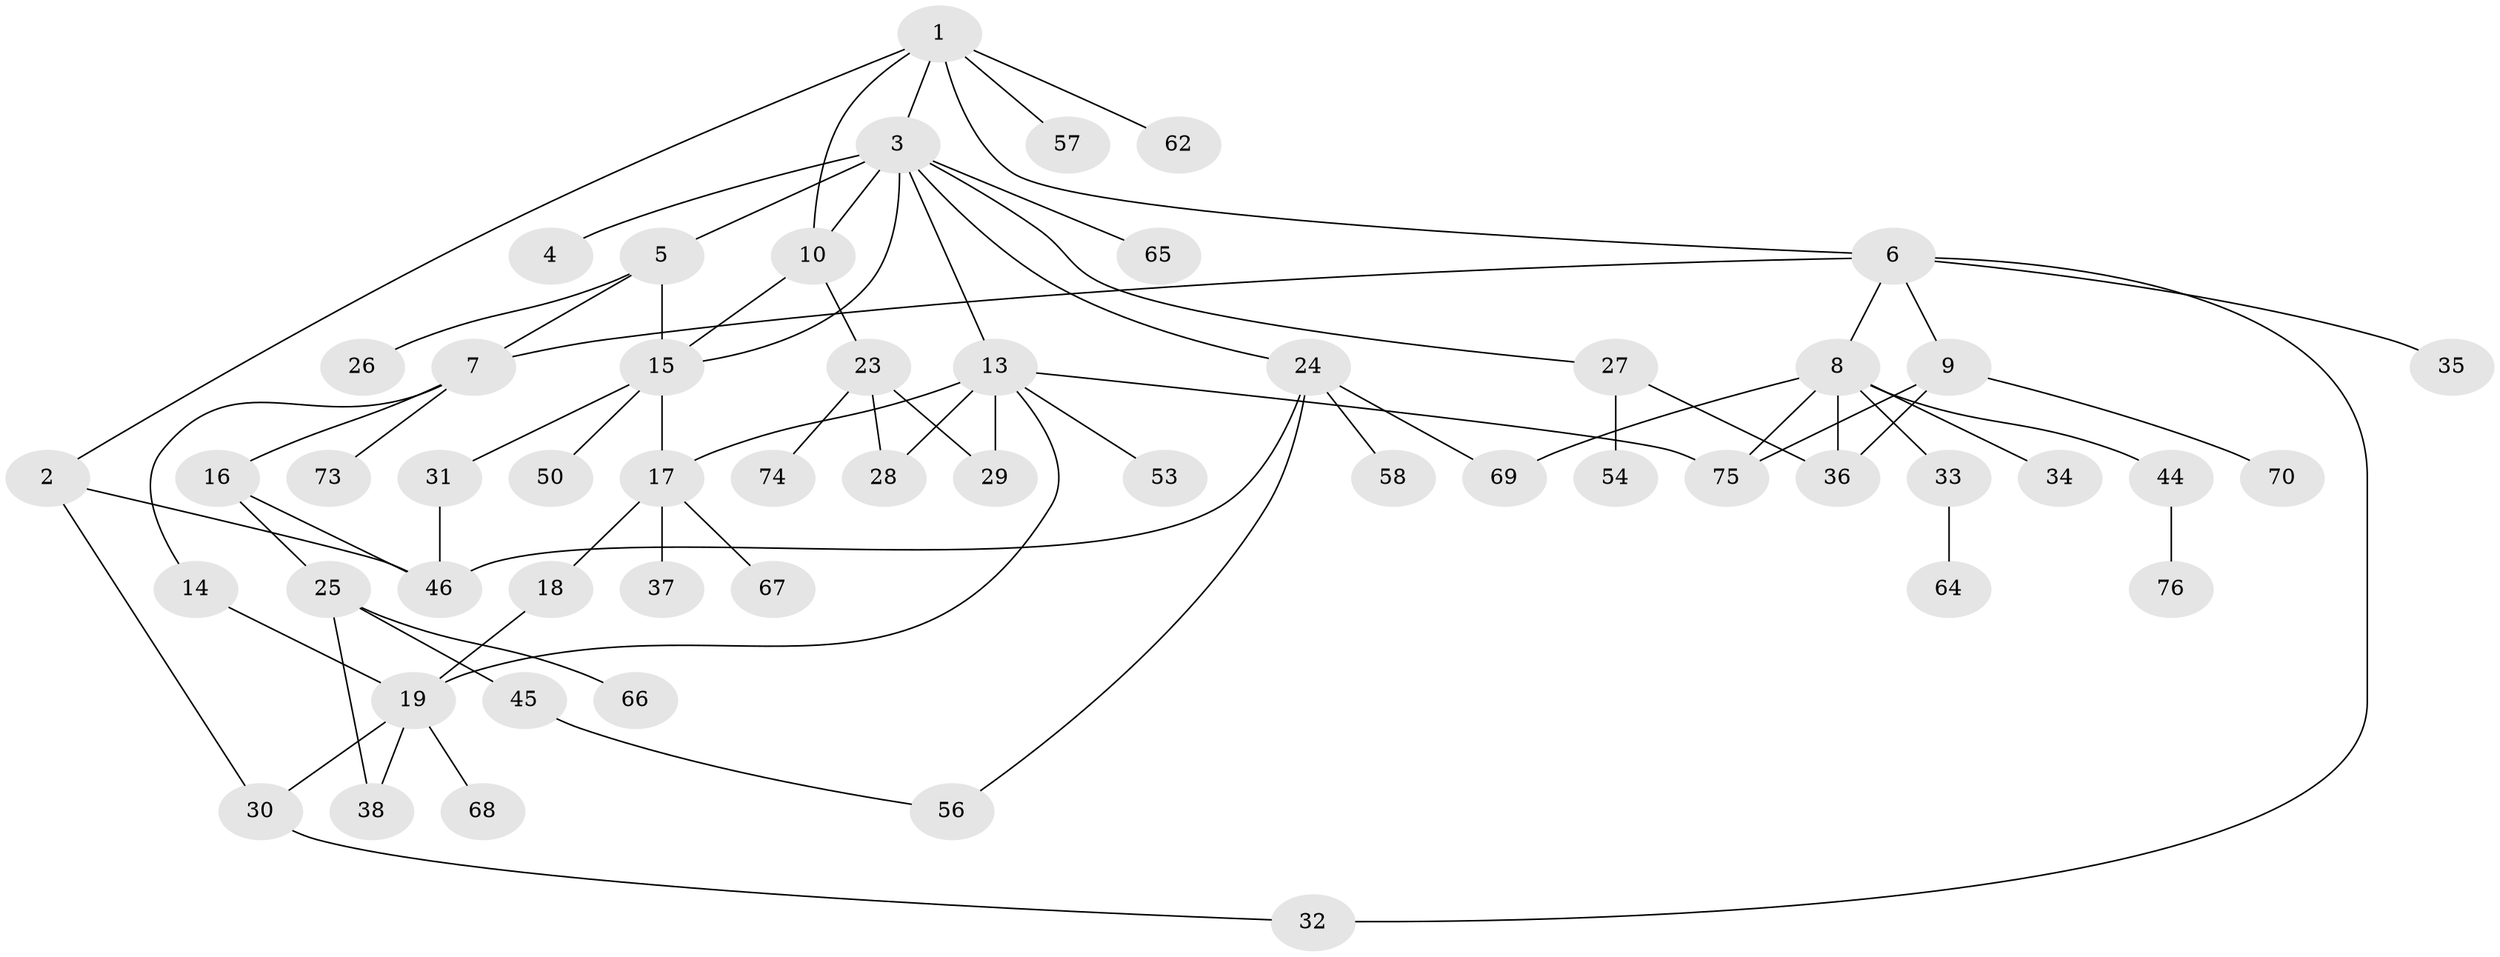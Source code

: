 // Generated by graph-tools (version 1.1) at 2025/23/03/03/25 07:23:31]
// undirected, 54 vertices, 74 edges
graph export_dot {
graph [start="1"]
  node [color=gray90,style=filled];
  1 [super="+41"];
  2;
  3 [super="+21"];
  4;
  5;
  6 [super="+42"];
  7 [super="+11"];
  8 [super="+12"];
  9 [super="+39"];
  10 [super="+43"];
  13 [super="+47"];
  14;
  15 [super="+22"];
  16;
  17 [super="+55"];
  18;
  19 [super="+20"];
  23 [super="+71"];
  24 [super="+49"];
  25 [super="+61"];
  26;
  27 [super="+59"];
  28;
  29 [super="+40"];
  30 [super="+60"];
  31;
  32;
  33 [super="+52"];
  34;
  35;
  36 [super="+48"];
  37;
  38 [super="+72"];
  44;
  45;
  46 [super="+51"];
  50;
  53;
  54;
  56 [super="+63"];
  57;
  58;
  62;
  64;
  65;
  66;
  67;
  68;
  69;
  70;
  73;
  74;
  75 [super="+77"];
  76;
  1 -- 2;
  1 -- 3;
  1 -- 6;
  1 -- 57;
  1 -- 62;
  1 -- 10;
  2 -- 30;
  2 -- 46;
  3 -- 4;
  3 -- 5;
  3 -- 10 [weight=2];
  3 -- 13;
  3 -- 65;
  3 -- 15;
  3 -- 24;
  3 -- 27;
  5 -- 15;
  5 -- 26;
  5 -- 7;
  6 -- 7;
  6 -- 8;
  6 -- 9;
  6 -- 35;
  6 -- 32;
  7 -- 16;
  7 -- 73;
  7 -- 14;
  8 -- 36;
  8 -- 33;
  8 -- 34;
  8 -- 69;
  8 -- 44;
  8 -- 75;
  9 -- 75;
  9 -- 36;
  9 -- 70;
  10 -- 23;
  10 -- 15;
  13 -- 29;
  13 -- 53;
  13 -- 75;
  13 -- 19;
  13 -- 28;
  13 -- 17;
  14 -- 19;
  15 -- 17;
  15 -- 31;
  15 -- 50;
  16 -- 25;
  16 -- 46;
  17 -- 18;
  17 -- 37;
  17 -- 67;
  18 -- 19;
  19 -- 68;
  19 -- 38;
  19 -- 30;
  23 -- 28;
  23 -- 74;
  23 -- 29;
  24 -- 46;
  24 -- 69;
  24 -- 56;
  24 -- 58;
  25 -- 45;
  25 -- 66;
  25 -- 38;
  27 -- 36;
  27 -- 54;
  30 -- 32;
  31 -- 46;
  33 -- 64;
  44 -- 76;
  45 -- 56;
}
